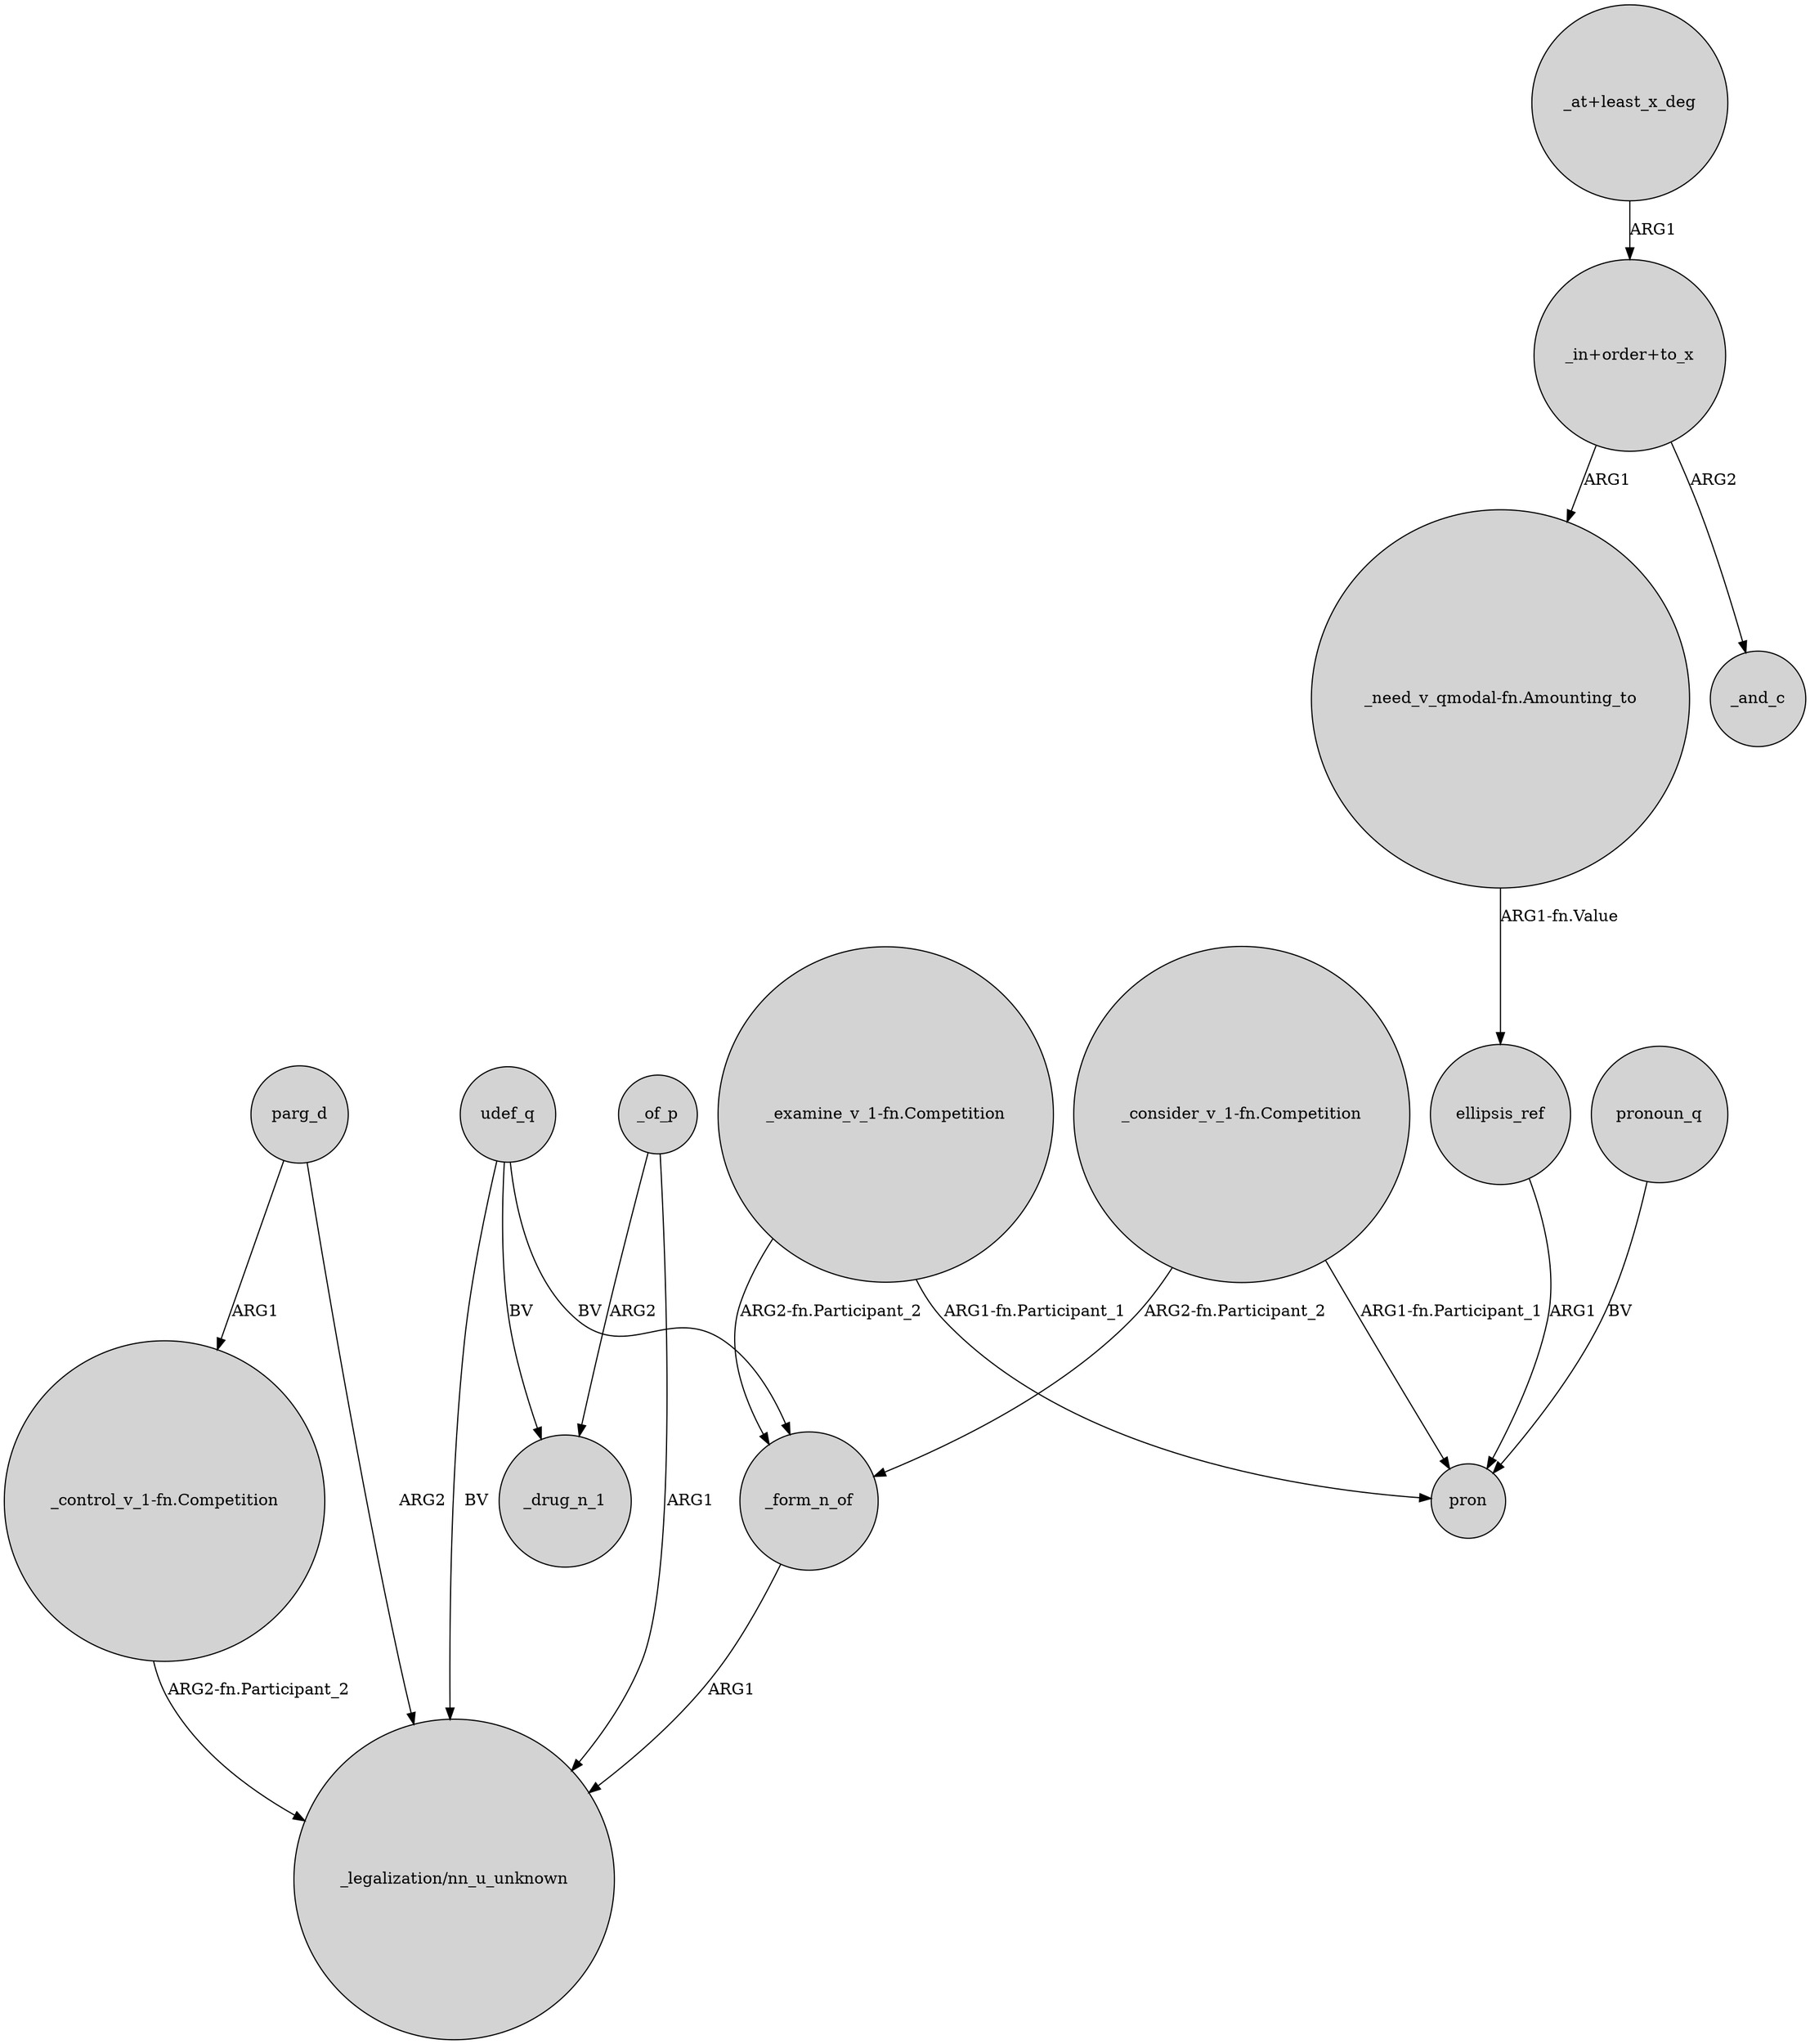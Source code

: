 digraph {
	node [shape=circle style=filled]
	"_consider_v_1-fn.Competition" -> _form_n_of [label="ARG2-fn.Participant_2"]
	"_need_v_qmodal-fn.Amounting_to" -> ellipsis_ref [label="ARG1-fn.Value"]
	"_control_v_1-fn.Competition" -> "_legalization/nn_u_unknown" [label="ARG2-fn.Participant_2"]
	_form_n_of -> "_legalization/nn_u_unknown" [label=ARG1]
	"_consider_v_1-fn.Competition" -> pron [label="ARG1-fn.Participant_1"]
	udef_q -> _form_n_of [label=BV]
	udef_q -> _drug_n_1 [label=BV]
	ellipsis_ref -> pron [label=ARG1]
	pronoun_q -> pron [label=BV]
	udef_q -> "_legalization/nn_u_unknown" [label=BV]
	"_at+least_x_deg" -> "_in+order+to_x" [label=ARG1]
	_of_p -> _drug_n_1 [label=ARG2]
	"_in+order+to_x" -> "_need_v_qmodal-fn.Amounting_to" [label=ARG1]
	"_in+order+to_x" -> _and_c [label=ARG2]
	parg_d -> "_legalization/nn_u_unknown" [label=ARG2]
	"_examine_v_1-fn.Competition" -> pron [label="ARG1-fn.Participant_1"]
	"_examine_v_1-fn.Competition" -> _form_n_of [label="ARG2-fn.Participant_2"]
	parg_d -> "_control_v_1-fn.Competition" [label=ARG1]
	_of_p -> "_legalization/nn_u_unknown" [label=ARG1]
}
